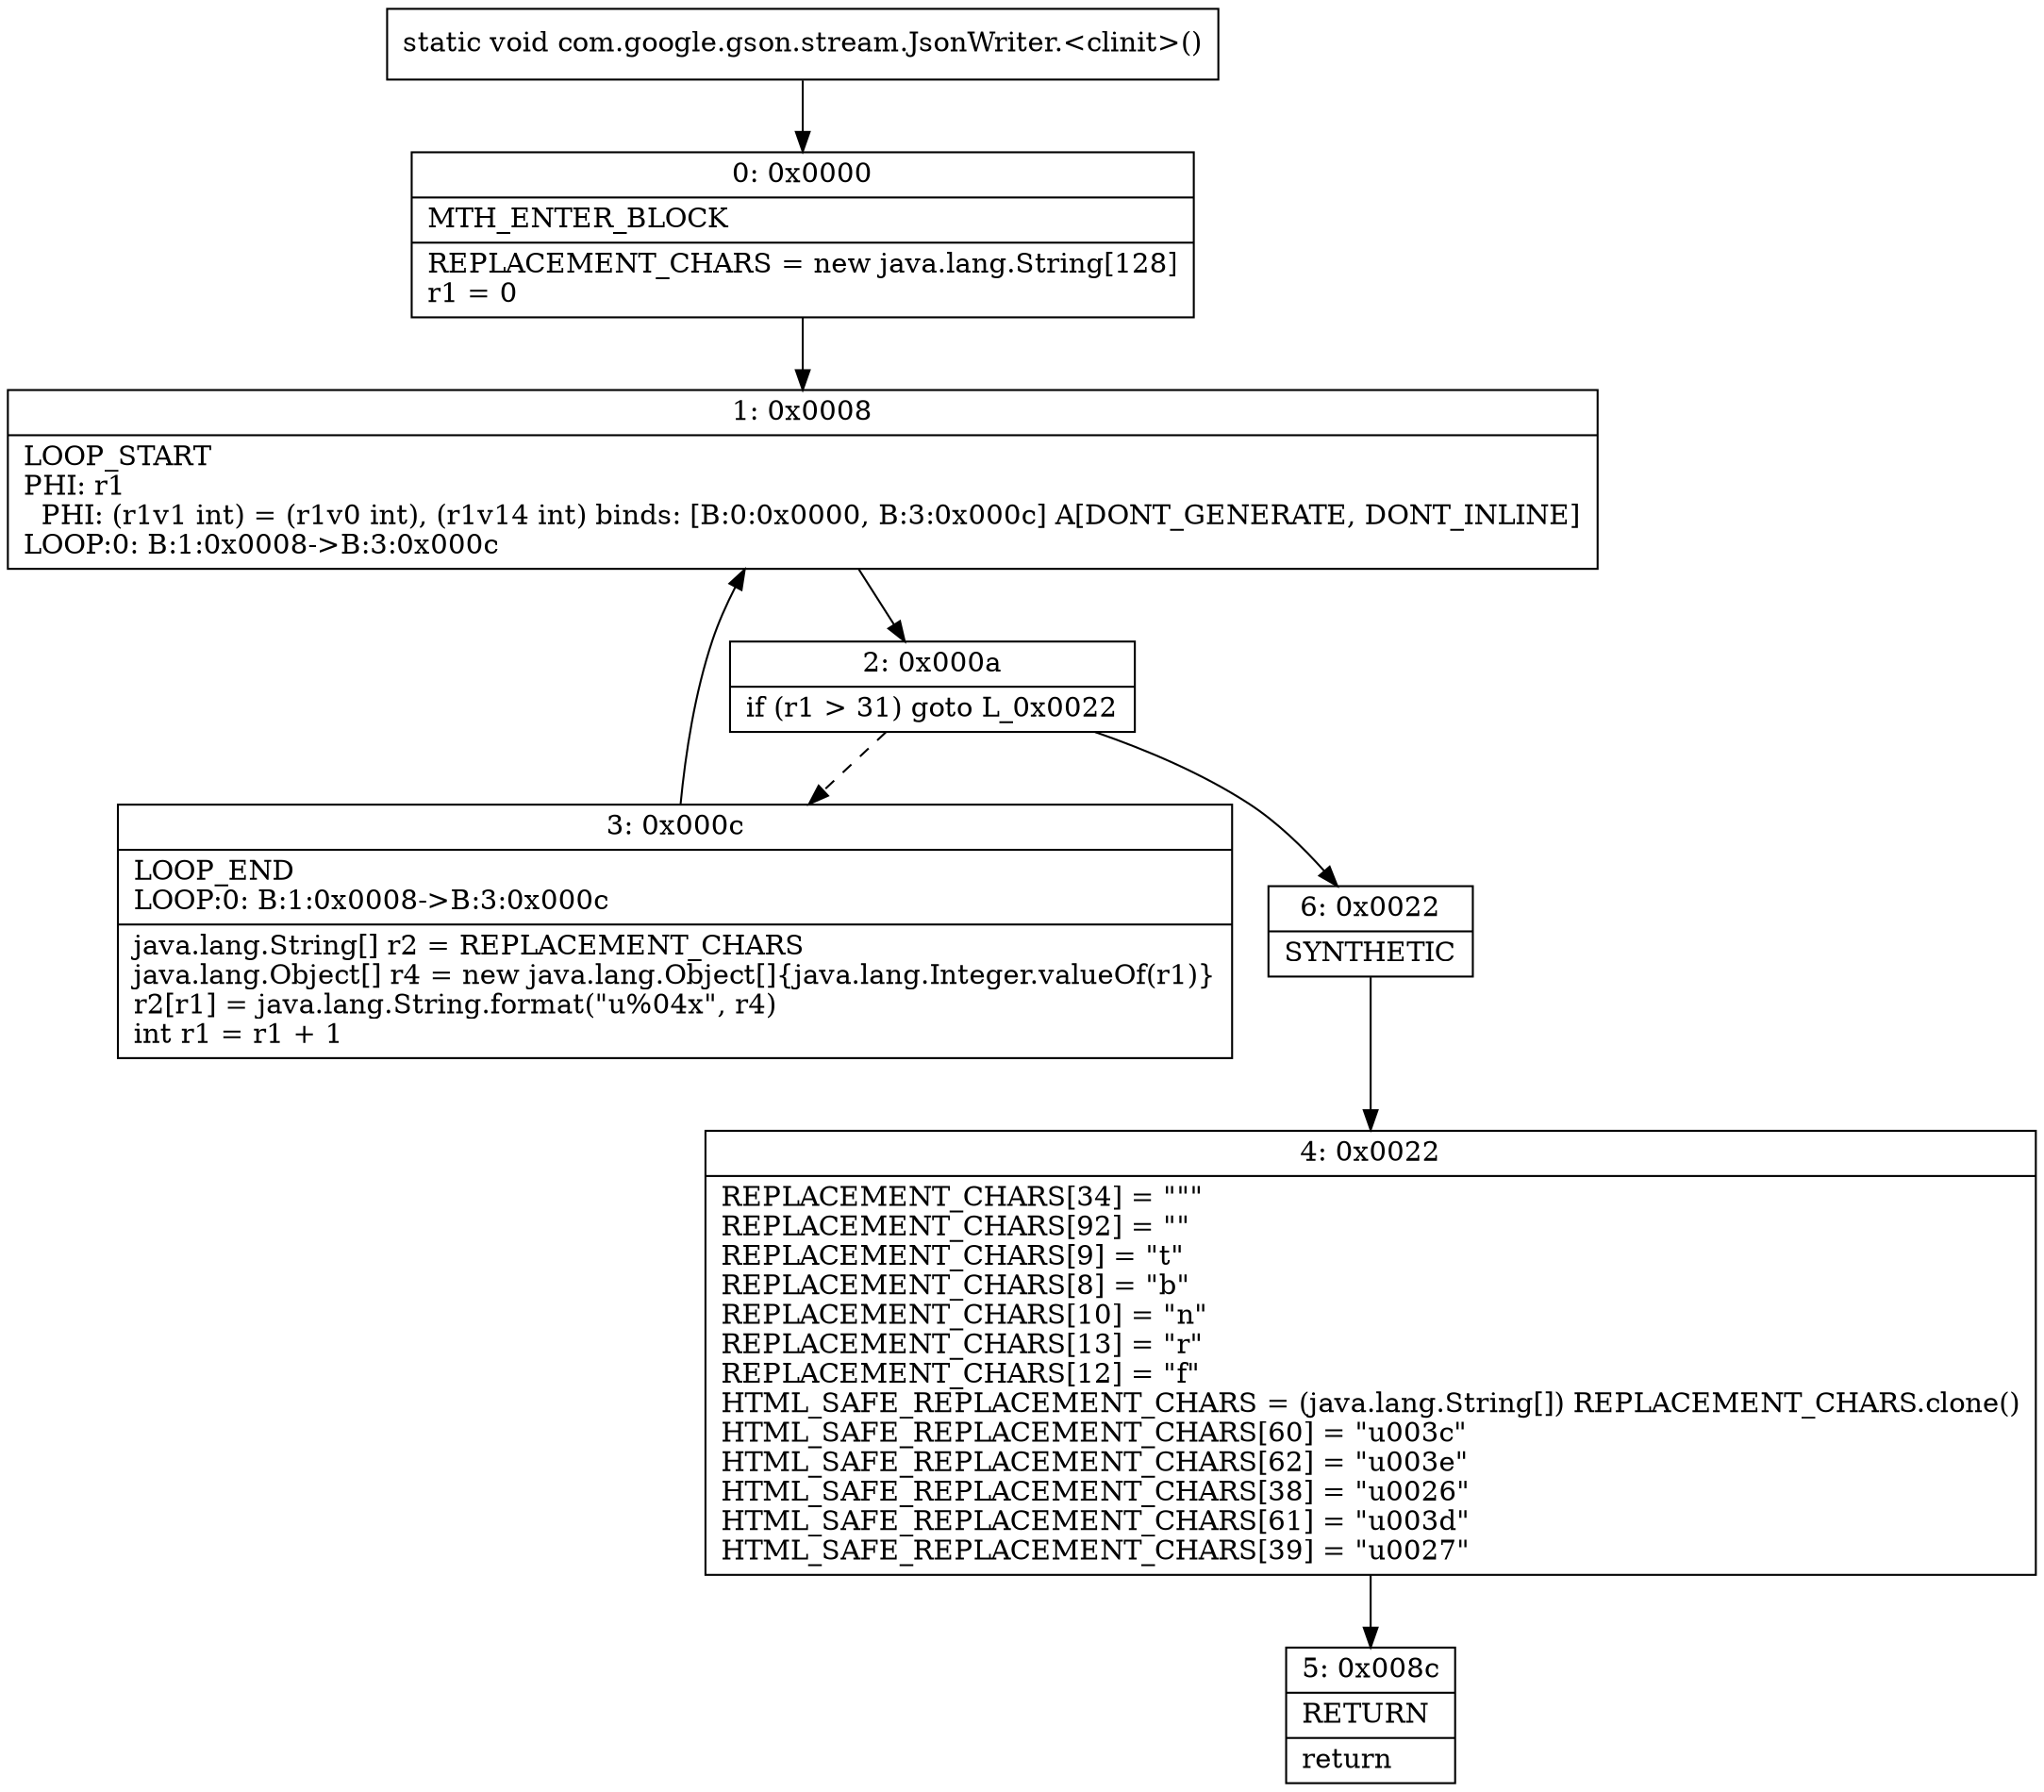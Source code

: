 digraph "CFG forcom.google.gson.stream.JsonWriter.\<clinit\>()V" {
Node_0 [shape=record,label="{0\:\ 0x0000|MTH_ENTER_BLOCK\l|REPLACEMENT_CHARS = new java.lang.String[128]\lr1 = 0\l}"];
Node_1 [shape=record,label="{1\:\ 0x0008|LOOP_START\lPHI: r1 \l  PHI: (r1v1 int) = (r1v0 int), (r1v14 int) binds: [B:0:0x0000, B:3:0x000c] A[DONT_GENERATE, DONT_INLINE]\lLOOP:0: B:1:0x0008\-\>B:3:0x000c\l}"];
Node_2 [shape=record,label="{2\:\ 0x000a|if (r1 \> 31) goto L_0x0022\l}"];
Node_3 [shape=record,label="{3\:\ 0x000c|LOOP_END\lLOOP:0: B:1:0x0008\-\>B:3:0x000c\l|java.lang.String[] r2 = REPLACEMENT_CHARS\ljava.lang.Object[] r4 = new java.lang.Object[]\{java.lang.Integer.valueOf(r1)\}\lr2[r1] = java.lang.String.format(\"u%04x\", r4)\lint r1 = r1 + 1\l}"];
Node_4 [shape=record,label="{4\:\ 0x0022|REPLACEMENT_CHARS[34] = \"\"\"\lREPLACEMENT_CHARS[92] = \"\"\lREPLACEMENT_CHARS[9] = \"t\"\lREPLACEMENT_CHARS[8] = \"b\"\lREPLACEMENT_CHARS[10] = \"n\"\lREPLACEMENT_CHARS[13] = \"r\"\lREPLACEMENT_CHARS[12] = \"f\"\lHTML_SAFE_REPLACEMENT_CHARS = (java.lang.String[]) REPLACEMENT_CHARS.clone()\lHTML_SAFE_REPLACEMENT_CHARS[60] = \"u003c\"\lHTML_SAFE_REPLACEMENT_CHARS[62] = \"u003e\"\lHTML_SAFE_REPLACEMENT_CHARS[38] = \"u0026\"\lHTML_SAFE_REPLACEMENT_CHARS[61] = \"u003d\"\lHTML_SAFE_REPLACEMENT_CHARS[39] = \"u0027\"\l}"];
Node_5 [shape=record,label="{5\:\ 0x008c|RETURN\l|return\l}"];
Node_6 [shape=record,label="{6\:\ 0x0022|SYNTHETIC\l}"];
MethodNode[shape=record,label="{static void com.google.gson.stream.JsonWriter.\<clinit\>() }"];
MethodNode -> Node_0;
Node_0 -> Node_1;
Node_1 -> Node_2;
Node_2 -> Node_3[style=dashed];
Node_2 -> Node_6;
Node_3 -> Node_1;
Node_4 -> Node_5;
Node_6 -> Node_4;
}

